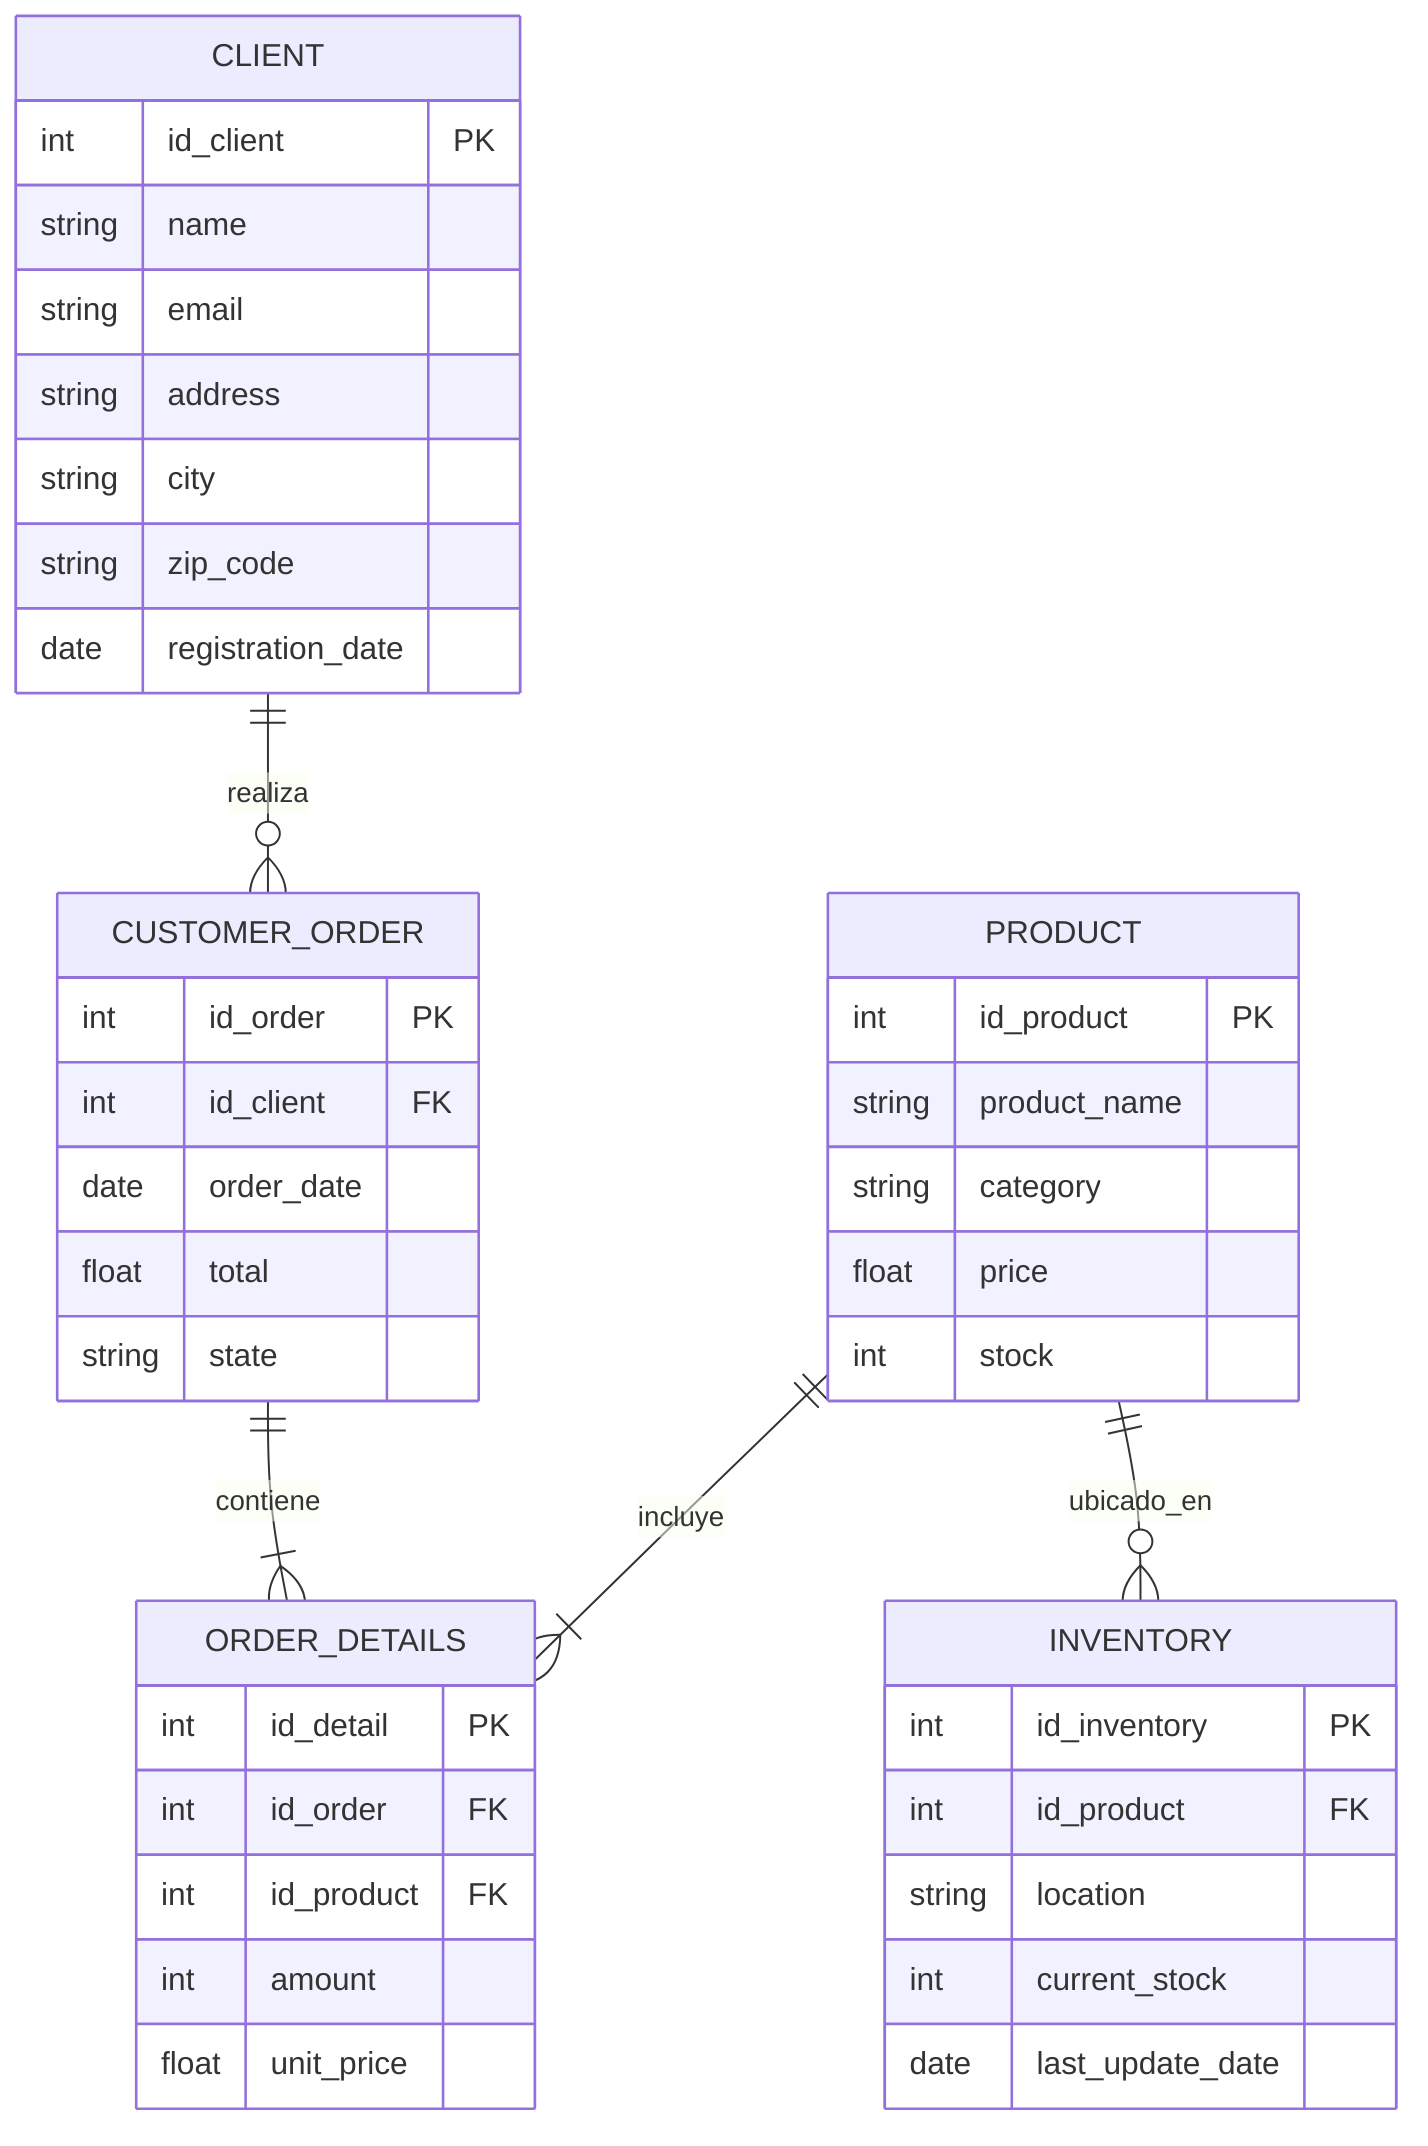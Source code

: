 erDiagram
    CLIENT ||--o{ CUSTOMER_ORDER : realiza
    CUSTOMER_ORDER ||--|{ ORDER_DETAILS : contiene
    PRODUCT ||--|{ ORDER_DETAILS : incluye
    PRODUCT ||--o{ INVENTORY : ubicado_en

    CLIENT {
        int id_client PK
        string name
        string email
        string address
        string city
        string zip_code
        date registration_date
    }

    PRODUCT {
        int id_product PK
        string product_name
        string category
        float price
        int stock
    }

    CUSTOMER_ORDER {
        int id_order PK
        int id_client FK
        date order_date
        float total
        string state
    }

    ORDER_DETAILS {
        int id_detail PK
        int id_order FK
        int id_product FK
        int amount
        float unit_price
    }

    INVENTORY {
        int id_inventory PK
        int id_product FK
        string location
        int current_stock
        date last_update_date
    }